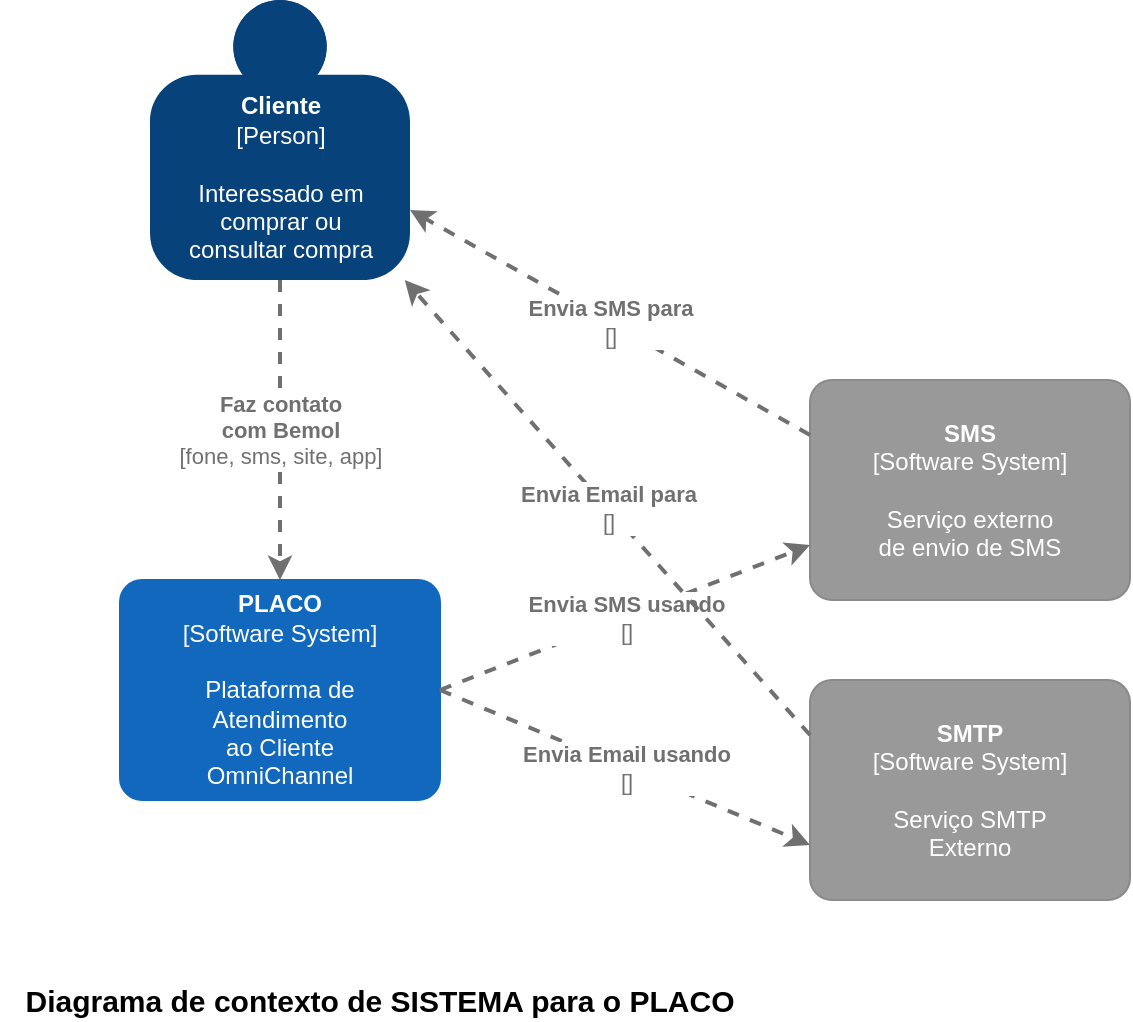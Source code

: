<mxfile version="14.6.11" type="google"><diagram id="-ZhcbodOu7oTHoema9KO" name="Page-1"><mxGraphModel dx="1422" dy="703" grid="1" gridSize="10" guides="1" tooltips="1" connect="1" arrows="1" fold="1" page="1" pageScale="1" pageWidth="827" pageHeight="1169" math="0" shadow="0"><root><mxCell id="0"/><mxCell id="1" parent="0"/><object placeholders="1" c4Name="Cliente" c4Type="Person" c4Description="Interessado em &#10;comprar ou &#10;consultar compra" label="&lt;b&gt;%c4Name%&lt;/b&gt;&lt;div&gt;[%c4Type%]&lt;/div&gt;&lt;br&gt;&lt;div&gt;%c4Description%&lt;/div&gt;" id="ZNDUcdR9grRW6gv9P9r1-1"><mxCell style="html=1;dashed=0;whitespace=wrap;fillColor=#08427b;strokeColor=none;fontColor=#ffffff;shape=mxgraph.c4.person;align=center;metaEdit=1;points=[[0.5,0,0],[1,0.5,0],[1,0.75,0],[0.75,1,0],[0.5,1,0],[0.25,1,0],[0,0.75,0],[0,0.5,0]];metaData={&quot;c4Type&quot;:{&quot;editable&quot;:false}};" vertex="1" parent="1"><mxGeometry x="95" y="50" width="130" height="140" as="geometry"/></mxCell></object><object placeholders="1" c4Name="PLACO" c4Type="Software System" c4Description="Plataforma de &#10;Atendimento&#10;ao Cliente&#10;OmniChannel" label="&lt;b&gt;%c4Name%&lt;/b&gt;&lt;div&gt;[%c4Type%]&lt;/div&gt;&lt;br&gt;&lt;div&gt;%c4Description%&lt;/div&gt;" id="ZNDUcdR9grRW6gv9P9r1-2"><mxCell style="rounded=1;whiteSpace=wrap;html=1;labelBackgroundColor=none;fillColor=#1168BD;fontColor=#ffffff;align=center;arcSize=10;strokeColor=#1168BD;metaEdit=1;metaData={&quot;c4Type&quot;:{&quot;editable&quot;:false}};points=[[0.25,0,0],[0.5,0,0],[0.75,0,0],[1,0.25,0],[1,0.5,0],[1,0.75,0],[0.75,1,0],[0.5,1,0],[0.25,1,0],[0,0.75,0],[0,0.5,0],[0,0.25,0]];" vertex="1" parent="1"><mxGeometry x="80" y="340" width="160" height="110.0" as="geometry"/></mxCell></object><object placeholders="1" c4Name="SMTP" c4Type="Software System" c4Description="Serviço SMTP&#10;Externo" label="&lt;b&gt;%c4Name%&lt;/b&gt;&lt;div&gt;[%c4Type%]&lt;/div&gt;&lt;br&gt;&lt;div&gt;%c4Description%&lt;/div&gt;" id="ZNDUcdR9grRW6gv9P9r1-3"><mxCell style="rounded=1;whiteSpace=wrap;html=1;labelBackgroundColor=none;fillColor=#999999;fontColor=#ffffff;align=center;arcSize=10;strokeColor=#8A8A8A;metaEdit=1;metaData={&quot;c4Type&quot;:{&quot;editable&quot;:false}};points=[[0.25,0,0],[0.5,0,0],[0.75,0,0],[1,0.25,0],[1,0.5,0],[1,0.75,0],[0.75,1,0],[0.5,1,0],[0.25,1,0],[0,0.75,0],[0,0.5,0],[0,0.25,0]];" vertex="1" parent="1"><mxGeometry x="425" y="390" width="160" height="110.0" as="geometry"/></mxCell></object><object placeholders="1" c4Name="SMS" c4Type="Software System" c4Description="Serviço externo&#10;de envio de SMS" label="&lt;b&gt;%c4Name%&lt;/b&gt;&lt;div&gt;[%c4Type%]&lt;/div&gt;&lt;br&gt;&lt;div&gt;%c4Description%&lt;/div&gt;" id="ZNDUcdR9grRW6gv9P9r1-4"><mxCell style="rounded=1;whiteSpace=wrap;html=1;labelBackgroundColor=none;fillColor=#999999;fontColor=#ffffff;align=center;arcSize=10;strokeColor=#8A8A8A;metaEdit=1;metaData={&quot;c4Type&quot;:{&quot;editable&quot;:false}};points=[[0.25,0,0],[0.5,0,0],[0.75,0,0],[1,0.25,0],[1,0.5,0],[1,0.75,0],[0.75,1,0],[0.5,1,0],[0.25,1,0],[0,0.75,0],[0,0.5,0],[0,0.25,0]];" vertex="1" parent="1"><mxGeometry x="425" y="240" width="160" height="110.0" as="geometry"/></mxCell></object><object placeholders="1" c4Type="Relationship" c4Technology="fone, sms, site, app" c4Description="Faz contato&#10;com Bemol" label="&lt;div style=&quot;text-align: left&quot;&gt;&lt;div style=&quot;text-align: center&quot;&gt;&lt;b&gt;%c4Description%&lt;/b&gt;&lt;/div&gt;&lt;div style=&quot;text-align: center&quot;&gt;[%c4Technology%]&lt;/div&gt;&lt;/div&gt;" id="ZNDUcdR9grRW6gv9P9r1-6"><mxCell style="edgeStyle=none;rounded=0;html=1;entryX=0.5;entryY=0;jettySize=auto;orthogonalLoop=1;strokeColor=#707070;strokeWidth=2;fontColor=#707070;jumpStyle=none;dashed=1;metaEdit=1;metaData={&quot;c4Type&quot;:{&quot;editable&quot;:false}};exitX=0.5;exitY=1;exitDx=0;exitDy=0;exitPerimeter=0;entryDx=0;entryDy=0;entryPerimeter=0;" edge="1" parent="1" source="ZNDUcdR9grRW6gv9P9r1-1" target="ZNDUcdR9grRW6gv9P9r1-2"><mxGeometry width="160" relative="1" as="geometry"><mxPoint x="275" y="250" as="sourcePoint"/><mxPoint x="435" y="250" as="targetPoint"/></mxGeometry></mxCell></object><object placeholders="1" c4Type="Relationship" c4Technology="" c4Description="Envia Email usando" label="&lt;div style=&quot;text-align: left&quot;&gt;&lt;div style=&quot;text-align: center&quot;&gt;&lt;b&gt;%c4Description%&lt;/b&gt;&lt;/div&gt;&lt;div style=&quot;text-align: center&quot;&gt;[%c4Technology%]&lt;/div&gt;&lt;/div&gt;" id="ZNDUcdR9grRW6gv9P9r1-7"><mxCell style="edgeStyle=none;rounded=0;html=1;jettySize=auto;orthogonalLoop=1;strokeColor=#707070;strokeWidth=2;fontColor=#707070;jumpStyle=none;dashed=1;metaEdit=1;metaData={&quot;c4Type&quot;:{&quot;editable&quot;:false}};exitX=1;exitY=0.5;exitDx=0;exitDy=0;exitPerimeter=0;entryX=0;entryY=0.75;entryDx=0;entryDy=0;entryPerimeter=0;" edge="1" parent="1" source="ZNDUcdR9grRW6gv9P9r1-2" target="ZNDUcdR9grRW6gv9P9r1-3"><mxGeometry width="160" relative="1" as="geometry"><mxPoint x="275" y="250" as="sourcePoint"/><mxPoint x="435" y="250" as="targetPoint"/></mxGeometry></mxCell></object><object placeholders="1" c4Type="Relationship" c4Technology="" c4Description="Envia SMS usando" label="&lt;div style=&quot;text-align: left&quot;&gt;&lt;div style=&quot;text-align: center&quot;&gt;&lt;b&gt;%c4Description%&lt;/b&gt;&lt;/div&gt;&lt;div style=&quot;text-align: center&quot;&gt;[%c4Technology%]&lt;/div&gt;&lt;/div&gt;" id="ZNDUcdR9grRW6gv9P9r1-8"><mxCell style="edgeStyle=none;rounded=0;html=1;entryX=0;entryY=0.75;jettySize=auto;orthogonalLoop=1;strokeColor=#707070;strokeWidth=2;fontColor=#707070;jumpStyle=none;dashed=1;metaEdit=1;metaData={&quot;c4Type&quot;:{&quot;editable&quot;:false}};exitX=1;exitY=0.5;exitDx=0;exitDy=0;exitPerimeter=0;entryDx=0;entryDy=0;entryPerimeter=0;" edge="1" parent="1" source="ZNDUcdR9grRW6gv9P9r1-2" target="ZNDUcdR9grRW6gv9P9r1-4"><mxGeometry width="160" relative="1" as="geometry"><mxPoint x="275" y="250" as="sourcePoint"/><mxPoint x="435" y="250" as="targetPoint"/></mxGeometry></mxCell></object><object placeholders="1" c4Type="Relationship" c4Technology="" c4Description="Envia SMS para" label="&lt;div style=&quot;text-align: left&quot;&gt;&lt;div style=&quot;text-align: center&quot;&gt;&lt;b&gt;%c4Description%&lt;/b&gt;&lt;/div&gt;&lt;div style=&quot;text-align: center&quot;&gt;[%c4Technology%]&lt;/div&gt;&lt;/div&gt;" id="ZNDUcdR9grRW6gv9P9r1-10"><mxCell style="edgeStyle=none;rounded=0;html=1;entryX=1;entryY=0.75;jettySize=auto;orthogonalLoop=1;strokeColor=#707070;strokeWidth=2;fontColor=#707070;jumpStyle=none;dashed=1;metaEdit=1;metaData={&quot;c4Type&quot;:{&quot;editable&quot;:false}};entryDx=0;entryDy=0;entryPerimeter=0;exitX=0;exitY=0.25;exitDx=0;exitDy=0;exitPerimeter=0;" edge="1" parent="1" source="ZNDUcdR9grRW6gv9P9r1-4" target="ZNDUcdR9grRW6gv9P9r1-1"><mxGeometry width="160" relative="1" as="geometry"><mxPoint x="275" y="250" as="sourcePoint"/><mxPoint x="435" y="250" as="targetPoint"/></mxGeometry></mxCell></object><object placeholders="1" c4Type="Relationship" c4Technology="" c4Description="Envia Email para" label="&lt;div style=&quot;text-align: left&quot;&gt;&lt;div style=&quot;text-align: center&quot;&gt;&lt;b&gt;%c4Description%&lt;/b&gt;&lt;/div&gt;&lt;div style=&quot;text-align: center&quot;&gt;[%c4Technology%]&lt;/div&gt;&lt;/div&gt;" id="ZNDUcdR9grRW6gv9P9r1-11"><mxCell style="edgeStyle=none;rounded=0;html=1;jettySize=auto;orthogonalLoop=1;strokeColor=#707070;strokeWidth=2;fontColor=#707070;jumpStyle=none;dashed=1;metaEdit=1;metaData={&quot;c4Type&quot;:{&quot;editable&quot;:false}};exitX=0;exitY=0.25;exitDx=0;exitDy=0;exitPerimeter=0;" edge="1" parent="1" source="ZNDUcdR9grRW6gv9P9r1-3" target="ZNDUcdR9grRW6gv9P9r1-1"><mxGeometry width="160" relative="1" as="geometry"><mxPoint x="275" y="250" as="sourcePoint"/><mxPoint x="435" y="250" as="targetPoint"/></mxGeometry></mxCell></object><mxCell id="ZNDUcdR9grRW6gv9P9r1-13" value="Diagrama de contexto de SISTEMA para o PLACO" style="text;html=1;strokeColor=none;fillColor=none;align=center;verticalAlign=middle;whiteSpace=wrap;rounded=0;fontSize=15;fontStyle=1" vertex="1" parent="1"><mxGeometry x="20" y="540" width="380" height="20" as="geometry"/></mxCell></root></mxGraphModel></diagram></mxfile>